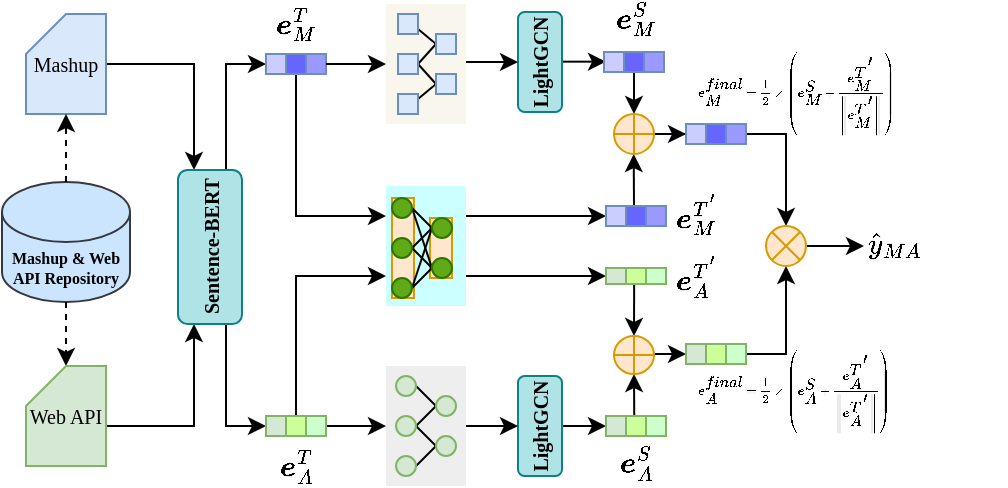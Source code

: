 <mxfile version="26.1.1">
  <diagram name="第 1 页" id="Qd8PddshXyBdC90i2YuM">
    <mxGraphModel dx="741" dy="389" grid="1" gridSize="10" guides="1" tooltips="1" connect="1" arrows="1" fold="1" page="1" pageScale="1" pageWidth="827" pageHeight="1169" math="1" shadow="0">
      <root>
        <mxCell id="0" />
        <mxCell id="1" parent="0" />
        <mxCell id="DgGJiryR2IXKSyaQ5-t1-19" style="edgeStyle=orthogonalEdgeStyle;rounded=0;orthogonalLoop=1;jettySize=auto;html=1;entryX=0;entryY=0.25;entryDx=0;entryDy=0;exitX=0.5;exitY=1;exitDx=0;exitDy=0;fontFamily=Times New Roman;" edge="1" parent="1" source="DbNdwRggO_h4KRRio58i-25" target="DgGJiryR2IXKSyaQ5-t1-16">
          <mxGeometry relative="1" as="geometry">
            <mxPoint x="300" y="310" as="sourcePoint" />
            <mxPoint x="350" y="250" as="targetPoint" />
          </mxGeometry>
        </mxCell>
        <mxCell id="DgGJiryR2IXKSyaQ5-t1-20" style="edgeStyle=orthogonalEdgeStyle;rounded=0;orthogonalLoop=1;jettySize=auto;html=1;entryX=0;entryY=0.75;entryDx=0;entryDy=0;exitX=0.5;exitY=0;exitDx=0;exitDy=0;fontFamily=Times New Roman;" edge="1" parent="1" source="DbNdwRggO_h4KRRio58i-58" target="DgGJiryR2IXKSyaQ5-t1-16">
          <mxGeometry relative="1" as="geometry">
            <mxPoint x="365" y="255" as="sourcePoint" />
            <mxPoint x="410" y="309" as="targetPoint" />
          </mxGeometry>
        </mxCell>
        <mxCell id="DgGJiryR2IXKSyaQ5-t1-53" style="edgeStyle=orthogonalEdgeStyle;rounded=0;orthogonalLoop=1;jettySize=auto;html=1;exitX=1;exitY=0.25;exitDx=0;exitDy=0;entryX=0;entryY=0.5;entryDx=0;entryDy=0;fontFamily=Times New Roman;" edge="1" parent="1" source="DgGJiryR2IXKSyaQ5-t1-16" target="DgGJiryR2IXKSyaQ5-t1-50">
          <mxGeometry relative="1" as="geometry">
            <mxPoint x="476" y="245" as="targetPoint" />
            <mxPoint x="450" y="245" as="sourcePoint" />
            <Array as="points" />
          </mxGeometry>
        </mxCell>
        <mxCell id="DgGJiryR2IXKSyaQ5-t1-54" style="edgeStyle=orthogonalEdgeStyle;rounded=0;orthogonalLoop=1;jettySize=auto;html=1;exitX=1;exitY=0.75;exitDx=0;exitDy=0;entryX=0;entryY=0.5;entryDx=0;entryDy=0;fontFamily=Times New Roman;" edge="1" parent="1" source="DgGJiryR2IXKSyaQ5-t1-16" target="DgGJiryR2IXKSyaQ5-t1-42">
          <mxGeometry relative="1" as="geometry">
            <mxPoint x="486" y="255" as="targetPoint" />
            <mxPoint x="460" y="255" as="sourcePoint" />
            <Array as="points" />
          </mxGeometry>
        </mxCell>
        <mxCell id="DgGJiryR2IXKSyaQ5-t1-101" style="edgeStyle=orthogonalEdgeStyle;rounded=0;orthogonalLoop=1;jettySize=auto;html=1;entryX=0.5;entryY=0;entryDx=0;entryDy=0;entryPerimeter=0;fontFamily=Times New Roman;" edge="1" parent="1" source="DgGJiryR2IXKSyaQ5-t1-76" target="DgGJiryR2IXKSyaQ5-t1-100">
          <mxGeometry relative="1" as="geometry" />
        </mxCell>
        <mxCell id="DgGJiryR2IXKSyaQ5-t1-102" style="edgeStyle=orthogonalEdgeStyle;rounded=0;orthogonalLoop=1;jettySize=auto;html=1;entryX=0.5;entryY=1;entryDx=0;entryDy=0;entryPerimeter=0;fontFamily=Times New Roman;" edge="1" parent="1" source="DgGJiryR2IXKSyaQ5-t1-85" target="DgGJiryR2IXKSyaQ5-t1-100">
          <mxGeometry relative="1" as="geometry" />
        </mxCell>
        <mxCell id="DgGJiryR2IXKSyaQ5-t1-95" style="edgeStyle=orthogonalEdgeStyle;rounded=0;orthogonalLoop=1;jettySize=auto;html=1;entryX=0;entryY=0.5;entryDx=0;entryDy=0;fontFamily=Times New Roman;" edge="1" parent="1">
          <mxGeometry relative="1" as="geometry">
            <mxPoint x="534" y="364" as="sourcePoint" />
            <mxPoint x="550" y="364" as="targetPoint" />
          </mxGeometry>
        </mxCell>
        <mxCell id="DgGJiryR2IXKSyaQ5-t1-66" style="edgeStyle=orthogonalEdgeStyle;rounded=0;orthogonalLoop=1;jettySize=auto;html=1;entryX=0.5;entryY=1;entryDx=0;entryDy=0;entryPerimeter=0;fontFamily=Times New Roman;" edge="1" parent="1">
          <mxGeometry relative="1" as="geometry">
            <mxPoint x="523.86" y="264" as="targetPoint" />
            <mxPoint x="524" y="290" as="sourcePoint" />
            <Array as="points">
              <mxPoint x="524" y="290" />
            </Array>
          </mxGeometry>
        </mxCell>
        <mxCell id="DgGJiryR2IXKSyaQ5-t1-65" style="edgeStyle=orthogonalEdgeStyle;rounded=0;orthogonalLoop=1;jettySize=auto;html=1;entryX=0.5;entryY=1;entryDx=0;entryDy=0;entryPerimeter=0;exitX=0.412;exitY=-0.013;exitDx=0;exitDy=0;exitPerimeter=0;fontFamily=Times New Roman;" edge="1" parent="1" source="DgGJiryR2IXKSyaQ5-t1-36" target="DgGJiryR2IXKSyaQ5-t1-61">
          <mxGeometry relative="1" as="geometry">
            <mxPoint x="534" y="365" as="targetPoint" />
            <mxPoint x="534" y="339" as="sourcePoint" />
            <Array as="points" />
          </mxGeometry>
        </mxCell>
        <mxCell id="DgGJiryR2IXKSyaQ5-t1-64" style="edgeStyle=orthogonalEdgeStyle;rounded=0;orthogonalLoop=1;jettySize=auto;html=1;entryX=0.5;entryY=0;entryDx=0;entryDy=0;entryPerimeter=0;exitX=0.408;exitY=0.942;exitDx=0;exitDy=0;exitPerimeter=0;fontFamily=Times New Roman;" edge="1" parent="1" source="DgGJiryR2IXKSyaQ5-t1-43" target="DgGJiryR2IXKSyaQ5-t1-61">
          <mxGeometry relative="1" as="geometry">
            <mxPoint x="534" y="254" as="targetPoint" />
            <mxPoint x="524" y="330" as="sourcePoint" />
            <Array as="points" />
          </mxGeometry>
        </mxCell>
        <mxCell id="DgGJiryR2IXKSyaQ5-t1-62" style="edgeStyle=orthogonalEdgeStyle;rounded=0;orthogonalLoop=1;jettySize=auto;html=1;entryX=0.5;entryY=0;entryDx=0;entryDy=0;entryPerimeter=0;exitX=0.5;exitY=1;exitDx=0;exitDy=0;fontFamily=Times New Roman;" edge="1" parent="1" source="DgGJiryR2IXKSyaQ5-t1-47" target="DgGJiryR2IXKSyaQ5-t1-60">
          <mxGeometry relative="1" as="geometry">
            <mxPoint x="520" y="227.83" as="targetPoint" />
            <mxPoint x="530" y="230" as="sourcePoint" />
            <Array as="points" />
          </mxGeometry>
        </mxCell>
        <mxCell id="DgGJiryR2IXKSyaQ5-t1-58" style="edgeStyle=orthogonalEdgeStyle;rounded=0;orthogonalLoop=1;jettySize=auto;html=1;entryX=0;entryY=0.5;entryDx=0;entryDy=0;exitX=0.5;exitY=1;exitDx=0;exitDy=0;fontFamily=Times New Roman;" edge="1" parent="1">
          <mxGeometry relative="1" as="geometry">
            <mxPoint x="510" y="217.83" as="targetPoint" />
            <mxPoint x="488" y="217.83" as="sourcePoint" />
            <Array as="points" />
          </mxGeometry>
        </mxCell>
        <mxCell id="DgGJiryR2IXKSyaQ5-t1-55" style="edgeStyle=orthogonalEdgeStyle;rounded=0;orthogonalLoop=1;jettySize=auto;html=1;entryX=0;entryY=0.5;entryDx=0;entryDy=0;exitX=0.5;exitY=1;exitDx=0;exitDy=0;fontFamily=Times New Roman;" edge="1" parent="1" source="DgGJiryR2IXKSyaQ5-t1-33" target="DgGJiryR2IXKSyaQ5-t1-35">
          <mxGeometry relative="1" as="geometry">
            <mxPoint x="476" y="410" as="targetPoint" />
            <mxPoint x="490" y="400" as="sourcePoint" />
            <Array as="points" />
          </mxGeometry>
        </mxCell>
        <mxCell id="DgGJiryR2IXKSyaQ5-t1-31" value="" style="rounded=0;whiteSpace=wrap;html=1;fillColor=#eeeeee;strokeColor=none;fontFamily=Times New Roman;" vertex="1" parent="1">
          <mxGeometry x="400" y="370" width="40" height="60" as="geometry" />
        </mxCell>
        <mxCell id="DgGJiryR2IXKSyaQ5-t1-23" value="" style="rounded=0;whiteSpace=wrap;html=1;fillColor=#f9f7ed;strokeColor=none;fontFamily=Times New Roman;" vertex="1" parent="1">
          <mxGeometry x="400" y="189" width="40" height="60" as="geometry" />
        </mxCell>
        <mxCell id="DgGJiryR2IXKSyaQ5-t1-18" value="" style="group;fontFamily=Times New Roman;" vertex="1" connectable="0" parent="1">
          <mxGeometry x="406" y="194" width="29" height="50" as="geometry" />
        </mxCell>
        <mxCell id="DbNdwRggO_h4KRRio58i-18" value="" style="endArrow=none;html=1;rounded=0;exitX=1;exitY=0.25;exitDx=0;exitDy=0;entryX=0;entryY=0.5;entryDx=0;entryDy=0;fontFamily=Times New Roman;" parent="DgGJiryR2IXKSyaQ5-t1-18" source="DbNdwRggO_h4KRRio58i-15" target="DbNdwRggO_h4KRRio58i-17" edge="1">
          <mxGeometry width="50" height="50" relative="1" as="geometry">
            <mxPoint x="20" y="120" as="sourcePoint" />
            <mxPoint x="70" y="70" as="targetPoint" />
          </mxGeometry>
        </mxCell>
        <mxCell id="DbNdwRggO_h4KRRio58i-19" value="" style="endArrow=none;html=1;rounded=0;entryX=0;entryY=0.5;entryDx=0;entryDy=0;exitX=1;exitY=0.75;exitDx=0;exitDy=0;fontFamily=Times New Roman;" parent="DgGJiryR2IXKSyaQ5-t1-18" source="DbNdwRggO_h4KRRio58i-12" target="DbNdwRggO_h4KRRio58i-16" edge="1">
          <mxGeometry width="50" height="50" relative="1" as="geometry">
            <mxPoint x="-20" y="130" as="sourcePoint" />
            <mxPoint x="30" y="80" as="targetPoint" />
          </mxGeometry>
        </mxCell>
        <mxCell id="DbNdwRggO_h4KRRio58i-21" value="" style="endArrow=none;html=1;rounded=0;exitX=1;exitY=0.5;exitDx=0;exitDy=0;entryX=0;entryY=0.5;entryDx=0;entryDy=0;fontFamily=Times New Roman;" parent="DgGJiryR2IXKSyaQ5-t1-18" source="DbNdwRggO_h4KRRio58i-14" target="DbNdwRggO_h4KRRio58i-17" edge="1">
          <mxGeometry width="50" height="50" relative="1" as="geometry">
            <mxPoint x="20" y="53" as="sourcePoint" />
            <mxPoint x="40" y="45" as="targetPoint" />
          </mxGeometry>
        </mxCell>
        <mxCell id="DbNdwRggO_h4KRRio58i-22" value="" style="endArrow=none;html=1;rounded=0;exitX=1;exitY=0.5;exitDx=0;exitDy=0;entryX=0;entryY=0.5;entryDx=0;entryDy=0;fontFamily=Times New Roman;" parent="DgGJiryR2IXKSyaQ5-t1-18" source="DbNdwRggO_h4KRRio58i-14" target="DbNdwRggO_h4KRRio58i-16" edge="1">
          <mxGeometry width="50" height="50" relative="1" as="geometry">
            <mxPoint x="20" y="35" as="sourcePoint" />
            <mxPoint x="40" y="45" as="targetPoint" />
          </mxGeometry>
        </mxCell>
        <mxCell id="DbNdwRggO_h4KRRio58i-12" value="" style="whiteSpace=wrap;html=1;aspect=fixed;fillColor=#dae8fc;strokeColor=#6c8ebf;fontFamily=Times New Roman;" parent="DgGJiryR2IXKSyaQ5-t1-18" vertex="1">
          <mxGeometry width="10" height="10" as="geometry" />
        </mxCell>
        <mxCell id="DbNdwRggO_h4KRRio58i-14" value="" style="whiteSpace=wrap;html=1;aspect=fixed;fillColor=#dae8fc;strokeColor=#6c8ebf;fontFamily=Times New Roman;" parent="DgGJiryR2IXKSyaQ5-t1-18" vertex="1">
          <mxGeometry y="20" width="10" height="10" as="geometry" />
        </mxCell>
        <mxCell id="DbNdwRggO_h4KRRio58i-15" value="" style="whiteSpace=wrap;html=1;aspect=fixed;fillColor=#dae8fc;strokeColor=#6c8ebf;fontFamily=Times New Roman;" parent="DgGJiryR2IXKSyaQ5-t1-18" vertex="1">
          <mxGeometry y="40" width="10" height="10" as="geometry" />
        </mxCell>
        <mxCell id="DbNdwRggO_h4KRRio58i-16" value="" style="whiteSpace=wrap;html=1;aspect=fixed;fillColor=#dae8fc;strokeColor=#6c8ebf;fontFamily=Times New Roman;" parent="DgGJiryR2IXKSyaQ5-t1-18" vertex="1">
          <mxGeometry x="19" y="10" width="10" height="10" as="geometry" />
        </mxCell>
        <mxCell id="DbNdwRggO_h4KRRio58i-17" value="" style="whiteSpace=wrap;html=1;aspect=fixed;fillColor=#dae8fc;strokeColor=#6c8ebf;fontFamily=Times New Roman;" parent="DgGJiryR2IXKSyaQ5-t1-18" vertex="1">
          <mxGeometry x="19" y="30" width="10" height="10" as="geometry" />
        </mxCell>
        <mxCell id="DgGJiryR2IXKSyaQ5-t1-16" value="" style="rounded=0;whiteSpace=wrap;html=1;fillColor=#CCFFFF;strokeColor=none;fontFamily=Times New Roman;" vertex="1" parent="1">
          <mxGeometry x="400" y="280" width="40" height="60" as="geometry" />
        </mxCell>
        <mxCell id="DbNdwRggO_h4KRRio58i-5" style="edgeStyle=orthogonalEdgeStyle;rounded=0;orthogonalLoop=1;jettySize=auto;html=1;entryX=1;entryY=0.25;entryDx=0;entryDy=0;fontFamily=Times New Roman;" parent="1" source="DbNdwRggO_h4KRRio58i-3" target="DbNdwRggO_h4KRRio58i-4" edge="1">
          <mxGeometry relative="1" as="geometry" />
        </mxCell>
        <mxCell id="DbNdwRggO_h4KRRio58i-3" value="&lt;font style=&quot;font-size: 10px;&quot;&gt;Mashup&lt;/font&gt;" style="shape=card;whiteSpace=wrap;html=1;size=20;fillColor=#dae8fc;strokeColor=#6c8ebf;fontFamily=Times New Roman;" parent="1" vertex="1">
          <mxGeometry x="220" y="194" width="40" height="50" as="geometry" />
        </mxCell>
        <mxCell id="DbNdwRggO_h4KRRio58i-53" style="edgeStyle=orthogonalEdgeStyle;rounded=0;orthogonalLoop=1;jettySize=auto;html=1;entryX=0;entryY=0.5;entryDx=0;entryDy=0;exitX=1;exitY=0.75;exitDx=0;exitDy=0;fontFamily=Times New Roman;" parent="1" source="DbNdwRggO_h4KRRio58i-4" target="DbNdwRggO_h4KRRio58i-24" edge="1">
          <mxGeometry relative="1" as="geometry" />
        </mxCell>
        <mxCell id="DbNdwRggO_h4KRRio58i-6" style="edgeStyle=orthogonalEdgeStyle;rounded=0;orthogonalLoop=1;jettySize=auto;html=1;entryX=0;entryY=0.25;entryDx=0;entryDy=0;exitX=0.998;exitY=0.574;exitDx=0;exitDy=0;exitPerimeter=0;fontFamily=Times New Roman;" parent="1" source="DgGJiryR2IXKSyaQ5-t1-59" target="DbNdwRggO_h4KRRio58i-4" edge="1">
          <mxGeometry relative="1" as="geometry">
            <mxPoint x="256.0" y="405" as="sourcePoint" />
            <Array as="points">
              <mxPoint x="258" y="400" />
              <mxPoint x="304" y="400" />
            </Array>
          </mxGeometry>
        </mxCell>
        <mxCell id="DbNdwRggO_h4KRRio58i-30" value="" style="group;fontFamily=Times New Roman;" parent="1" vertex="1" connectable="0">
          <mxGeometry x="340" y="214" width="30" height="10" as="geometry" />
        </mxCell>
        <mxCell id="DbNdwRggO_h4KRRio58i-24" value="" style="whiteSpace=wrap;html=1;aspect=fixed;fillColor=#CCCCFF;strokeColor=#6c8ebf;fontFamily=Times New Roman;" parent="DbNdwRggO_h4KRRio58i-30" vertex="1">
          <mxGeometry width="10" height="10" as="geometry" />
        </mxCell>
        <mxCell id="DbNdwRggO_h4KRRio58i-25" value="" style="whiteSpace=wrap;html=1;aspect=fixed;fillColor=#6666FF;strokeColor=#6c8ebf;fontFamily=Times New Roman;" parent="DbNdwRggO_h4KRRio58i-30" vertex="1">
          <mxGeometry x="10" width="10" height="10" as="geometry" />
        </mxCell>
        <mxCell id="DbNdwRggO_h4KRRio58i-29" value="" style="whiteSpace=wrap;html=1;aspect=fixed;fillColor=#9999FF;strokeColor=#6c8ebf;fontFamily=Times New Roman;" parent="DbNdwRggO_h4KRRio58i-30" vertex="1">
          <mxGeometry x="20" width="10" height="10" as="geometry" />
        </mxCell>
        <mxCell id="DbNdwRggO_h4KRRio58i-50" value="" style="group;fontFamily=Times New Roman;" parent="1" vertex="1" connectable="0">
          <mxGeometry x="405" y="375" width="30" height="50" as="geometry" />
        </mxCell>
        <mxCell id="DbNdwRggO_h4KRRio58i-46" value="" style="endArrow=none;html=1;rounded=0;entryX=0;entryY=0.5;entryDx=0;entryDy=0;exitX=1;exitY=0.5;exitDx=0;exitDy=0;fontFamily=Times New Roman;" parent="DbNdwRggO_h4KRRio58i-50" source="DbNdwRggO_h4KRRio58i-31" target="DbNdwRggO_h4KRRio58i-45" edge="1">
          <mxGeometry width="50" height="50" relative="1" as="geometry">
            <mxPoint x="24" y="-72" as="sourcePoint" />
            <mxPoint x="44" y="-65" as="targetPoint" />
          </mxGeometry>
        </mxCell>
        <mxCell id="DbNdwRggO_h4KRRio58i-47" value="" style="endArrow=none;html=1;rounded=0;entryX=0;entryY=0.5;entryDx=0;entryDy=0;exitX=1;exitY=0.5;exitDx=0;exitDy=0;fontFamily=Times New Roman;" parent="DbNdwRggO_h4KRRio58i-50" source="DbNdwRggO_h4KRRio58i-37" target="DbNdwRggO_h4KRRio58i-45" edge="1">
          <mxGeometry width="50" height="50" relative="1" as="geometry">
            <mxPoint x="34" y="-62" as="sourcePoint" />
            <mxPoint x="54" y="-55" as="targetPoint" />
          </mxGeometry>
        </mxCell>
        <mxCell id="DbNdwRggO_h4KRRio58i-48" value="" style="endArrow=none;html=1;rounded=0;entryX=0;entryY=0.5;entryDx=0;entryDy=0;exitX=1;exitY=0.5;exitDx=0;exitDy=0;fontFamily=Times New Roman;" parent="DbNdwRggO_h4KRRio58i-50" source="DbNdwRggO_h4KRRio58i-41" target="DbNdwRggO_h4KRRio58i-44" edge="1">
          <mxGeometry width="50" height="50" relative="1" as="geometry">
            <mxPoint x="20" y="15" as="sourcePoint" />
            <mxPoint x="30" y="25" as="targetPoint" />
          </mxGeometry>
        </mxCell>
        <mxCell id="DbNdwRggO_h4KRRio58i-49" value="" style="endArrow=none;html=1;rounded=0;exitX=1;exitY=0.5;exitDx=0;exitDy=0;fontFamily=Times New Roman;" parent="DbNdwRggO_h4KRRio58i-50" source="DbNdwRggO_h4KRRio58i-37" edge="1">
          <mxGeometry width="50" height="50" relative="1" as="geometry">
            <mxPoint x="30" y="25" as="sourcePoint" />
            <mxPoint x="20" y="35" as="targetPoint" />
          </mxGeometry>
        </mxCell>
        <mxCell id="DbNdwRggO_h4KRRio58i-31" value="" style="ellipse;whiteSpace=wrap;html=1;aspect=fixed;fillColor=#d5e8d4;strokeColor=#82b366;fontFamily=Times New Roman;" parent="DbNdwRggO_h4KRRio58i-50" vertex="1">
          <mxGeometry width="10" height="10" as="geometry" />
        </mxCell>
        <mxCell id="DbNdwRggO_h4KRRio58i-37" value="" style="ellipse;whiteSpace=wrap;html=1;aspect=fixed;fillColor=#d5e8d4;strokeColor=#82b366;fontFamily=Times New Roman;" parent="DbNdwRggO_h4KRRio58i-50" vertex="1">
          <mxGeometry y="20" width="10" height="10" as="geometry" />
        </mxCell>
        <mxCell id="DbNdwRggO_h4KRRio58i-41" value="" style="ellipse;whiteSpace=wrap;html=1;aspect=fixed;fillColor=#d5e8d4;strokeColor=#82b366;fontFamily=Times New Roman;" parent="DbNdwRggO_h4KRRio58i-50" vertex="1">
          <mxGeometry y="40" width="10" height="10" as="geometry" />
        </mxCell>
        <mxCell id="DbNdwRggO_h4KRRio58i-44" value="" style="ellipse;whiteSpace=wrap;html=1;aspect=fixed;fillColor=#d5e8d4;strokeColor=#82b366;fontFamily=Times New Roman;" parent="DbNdwRggO_h4KRRio58i-50" vertex="1">
          <mxGeometry x="20" y="30" width="10" height="10" as="geometry" />
        </mxCell>
        <mxCell id="DbNdwRggO_h4KRRio58i-45" value="" style="ellipse;whiteSpace=wrap;html=1;aspect=fixed;fillColor=#d5e8d4;strokeColor=#82b366;fontFamily=Times New Roman;" parent="DbNdwRggO_h4KRRio58i-50" vertex="1">
          <mxGeometry x="20" y="10" width="10" height="10" as="geometry" />
        </mxCell>
        <mxCell id="DbNdwRggO_h4KRRio58i-54" style="edgeStyle=orthogonalEdgeStyle;rounded=0;orthogonalLoop=1;jettySize=auto;html=1;fontFamily=Times New Roman;" parent="1" source="DbNdwRggO_h4KRRio58i-29" edge="1">
          <mxGeometry relative="1" as="geometry">
            <mxPoint x="400" y="219" as="targetPoint" />
          </mxGeometry>
        </mxCell>
        <mxCell id="DbNdwRggO_h4KRRio58i-55" style="edgeStyle=orthogonalEdgeStyle;rounded=0;orthogonalLoop=1;jettySize=auto;html=1;entryX=0;entryY=0.5;entryDx=0;entryDy=0;exitX=0;exitY=0.75;exitDx=0;exitDy=0;fontFamily=Times New Roman;" parent="1" target="DbNdwRggO_h4KRRio58i-57" edge="1" source="DbNdwRggO_h4KRRio58i-4">
          <mxGeometry relative="1" as="geometry">
            <mxPoint x="310" y="400" as="sourcePoint" />
          </mxGeometry>
        </mxCell>
        <mxCell id="DbNdwRggO_h4KRRio58i-60" style="edgeStyle=orthogonalEdgeStyle;rounded=0;orthogonalLoop=1;jettySize=auto;html=1;entryX=0;entryY=0.5;entryDx=0;entryDy=0;exitX=1;exitY=0.5;exitDx=0;exitDy=0;fontFamily=Times New Roman;" parent="1" source="DbNdwRggO_h4KRRio58i-59" edge="1">
          <mxGeometry relative="1" as="geometry">
            <mxPoint x="370" y="399.71" as="sourcePoint" />
            <mxPoint x="400" y="399.71" as="targetPoint" />
          </mxGeometry>
        </mxCell>
        <mxCell id="DbNdwRggO_h4KRRio58i-57" value="" style="whiteSpace=wrap;html=1;aspect=fixed;fillColor=#d5e8d4;strokeColor=#82b366;container=0;fontFamily=Times New Roman;" parent="1" vertex="1">
          <mxGeometry x="340" y="395" width="10" height="10" as="geometry" />
        </mxCell>
        <mxCell id="DbNdwRggO_h4KRRio58i-58" value="" style="whiteSpace=wrap;html=1;aspect=fixed;fillColor=#CCFF99;strokeColor=#82b366;container=0;fontFamily=Times New Roman;" parent="1" vertex="1">
          <mxGeometry x="350" y="395" width="10" height="10" as="geometry" />
        </mxCell>
        <mxCell id="DbNdwRggO_h4KRRio58i-59" value="" style="whiteSpace=wrap;html=1;aspect=fixed;fillColor=#CCFFCC;strokeColor=#82b366;container=0;fontFamily=Times New Roman;" parent="1" vertex="1">
          <mxGeometry x="360" y="395" width="10" height="10" as="geometry" />
        </mxCell>
        <mxCell id="DbNdwRggO_h4KRRio58i-61" value="&lt;h6&gt;&lt;font style=&quot;font-size: 8px;&quot;&gt;&lt;b style=&quot;line-height: 10%;&quot;&gt;Mashup &amp;amp; Web API Repository&lt;/b&gt;&lt;/font&gt;&lt;/h6&gt;" style="shape=cylinder3;whiteSpace=wrap;html=1;boundedLbl=1;backgroundOutline=1;size=15;fillColor=#cce5ff;strokeColor=#36393d;fontFamily=Times New Roman;" parent="1" vertex="1">
          <mxGeometry x="208" y="278" width="64" height="60" as="geometry" />
        </mxCell>
        <mxCell id="DbNdwRggO_h4KRRio58i-62" style="edgeStyle=orthogonalEdgeStyle;rounded=0;orthogonalLoop=1;jettySize=auto;html=1;exitX=0.5;exitY=0;exitDx=0;exitDy=0;exitPerimeter=0;dashed=1;entryX=0.5;entryY=1;entryDx=0;entryDy=0;entryPerimeter=0;fontFamily=Times New Roman;" parent="1" source="DbNdwRggO_h4KRRio58i-61" edge="1" target="DbNdwRggO_h4KRRio58i-3">
          <mxGeometry relative="1" as="geometry">
            <mxPoint x="274" y="250" as="sourcePoint" />
            <mxPoint x="239" y="271" as="targetPoint" />
          </mxGeometry>
        </mxCell>
        <mxCell id="DbNdwRggO_h4KRRio58i-63" style="edgeStyle=orthogonalEdgeStyle;rounded=0;orthogonalLoop=1;jettySize=auto;html=1;exitX=0.5;exitY=1;exitDx=0;exitDy=0;exitPerimeter=0;dashed=1;entryX=0;entryY=0;entryDx=20;entryDy=0;entryPerimeter=0;fontFamily=Times New Roman;" parent="1" source="DbNdwRggO_h4KRRio58i-61" edge="1" target="DgGJiryR2IXKSyaQ5-t1-59">
          <mxGeometry relative="1" as="geometry">
            <mxPoint x="249" y="300" as="sourcePoint" />
            <mxPoint x="239" y="370" as="targetPoint" />
          </mxGeometry>
        </mxCell>
        <mxCell id="DbNdwRggO_h4KRRio58i-67" value="&lt;font style=&quot;font-size: 14px&quot;&gt;$$\boldsymbol{e}_{M}^{T}$$&lt;/font&gt;" style="rounded=0;whiteSpace=wrap;html=1;fillColor=none;strokeColor=none;fontFamily=Times New Roman;" parent="1" vertex="1">
          <mxGeometry x="340" y="189" width="30" height="20" as="geometry" />
        </mxCell>
        <mxCell id="DgGJiryR2IXKSyaQ5-t1-15" value="" style="group;fontFamily=Times New Roman;dashed=1;" vertex="1" connectable="0" parent="1">
          <mxGeometry x="403" y="286" width="30" height="50" as="geometry" />
        </mxCell>
        <mxCell id="DgGJiryR2IXKSyaQ5-t1-108" value="" style="verticalLabelPosition=bottom;verticalAlign=top;html=1;shape=mxgraph.basic.rect;fillColor2=none;strokeWidth=1;size=20;indent=5;fillColor=#ffe6cc;strokeColor=#d79b00;" vertex="1" parent="DgGJiryR2IXKSyaQ5-t1-15">
          <mxGeometry x="19" y="10" width="11" height="30" as="geometry" />
        </mxCell>
        <mxCell id="DgGJiryR2IXKSyaQ5-t1-107" value="" style="verticalLabelPosition=bottom;verticalAlign=top;html=1;shape=mxgraph.basic.rect;fillColor2=none;strokeWidth=1;size=20;indent=5;fillColor=#ffe6cc;strokeColor=#d79b00;" vertex="1" parent="DgGJiryR2IXKSyaQ5-t1-15">
          <mxGeometry width="11" height="50" as="geometry" />
        </mxCell>
        <mxCell id="DgGJiryR2IXKSyaQ5-t1-4" value="" style="endArrow=none;html=1;rounded=0;entryX=0;entryY=0.5;entryDx=0;entryDy=0;exitX=1;exitY=0.5;exitDx=0;exitDy=0;fontFamily=Times New Roman;" edge="1" parent="DgGJiryR2IXKSyaQ5-t1-15" source="DgGJiryR2IXKSyaQ5-t1-8" target="DgGJiryR2IXKSyaQ5-t1-12">
          <mxGeometry width="50" height="50" relative="1" as="geometry">
            <mxPoint x="24" y="-72" as="sourcePoint" />
            <mxPoint x="44" y="-65" as="targetPoint" />
          </mxGeometry>
        </mxCell>
        <mxCell id="DgGJiryR2IXKSyaQ5-t1-5" value="" style="endArrow=none;html=1;rounded=0;entryX=0;entryY=0.5;entryDx=0;entryDy=0;exitX=1;exitY=0.5;exitDx=0;exitDy=0;fontFamily=Times New Roman;" edge="1" parent="DgGJiryR2IXKSyaQ5-t1-15" source="DgGJiryR2IXKSyaQ5-t1-9" target="DgGJiryR2IXKSyaQ5-t1-12">
          <mxGeometry width="50" height="50" relative="1" as="geometry">
            <mxPoint x="34" y="-62" as="sourcePoint" />
            <mxPoint x="54" y="-55" as="targetPoint" />
          </mxGeometry>
        </mxCell>
        <mxCell id="DgGJiryR2IXKSyaQ5-t1-6" value="" style="endArrow=none;html=1;rounded=0;entryX=0;entryY=0.5;entryDx=0;entryDy=0;exitX=1;exitY=0.5;exitDx=0;exitDy=0;fontFamily=Times New Roman;" edge="1" parent="DgGJiryR2IXKSyaQ5-t1-15" source="DgGJiryR2IXKSyaQ5-t1-10" target="DgGJiryR2IXKSyaQ5-t1-11">
          <mxGeometry width="50" height="50" relative="1" as="geometry">
            <mxPoint x="20" y="15" as="sourcePoint" />
            <mxPoint x="30" y="25" as="targetPoint" />
          </mxGeometry>
        </mxCell>
        <mxCell id="DgGJiryR2IXKSyaQ5-t1-7" value="" style="endArrow=none;html=1;rounded=0;exitX=1;exitY=0.5;exitDx=0;exitDy=0;fontFamily=Times New Roman;" edge="1" parent="DgGJiryR2IXKSyaQ5-t1-15" source="DgGJiryR2IXKSyaQ5-t1-9">
          <mxGeometry width="50" height="50" relative="1" as="geometry">
            <mxPoint x="30" y="25" as="sourcePoint" />
            <mxPoint x="20" y="35" as="targetPoint" />
          </mxGeometry>
        </mxCell>
        <mxCell id="DgGJiryR2IXKSyaQ5-t1-13" value="" style="endArrow=none;html=1;rounded=0;entryX=0;entryY=0.5;entryDx=0;entryDy=0;exitX=1;exitY=0.5;exitDx=0;exitDy=0;fontFamily=Times New Roman;" edge="1" parent="DgGJiryR2IXKSyaQ5-t1-15" source="DgGJiryR2IXKSyaQ5-t1-8" target="DgGJiryR2IXKSyaQ5-t1-11">
          <mxGeometry width="50" height="50" relative="1" as="geometry">
            <mxPoint x="20" y="15" as="sourcePoint" />
            <mxPoint x="30" y="25" as="targetPoint" />
          </mxGeometry>
        </mxCell>
        <mxCell id="DgGJiryR2IXKSyaQ5-t1-14" value="" style="endArrow=none;html=1;rounded=0;exitX=1;exitY=0.5;exitDx=0;exitDy=0;entryX=0;entryY=0.5;entryDx=0;entryDy=0;fontFamily=Times New Roman;" edge="1" parent="DgGJiryR2IXKSyaQ5-t1-15" source="DgGJiryR2IXKSyaQ5-t1-10" target="DgGJiryR2IXKSyaQ5-t1-12">
          <mxGeometry width="50" height="50" relative="1" as="geometry">
            <mxPoint x="20" y="55" as="sourcePoint" />
            <mxPoint x="22" y="10" as="targetPoint" />
          </mxGeometry>
        </mxCell>
        <mxCell id="DgGJiryR2IXKSyaQ5-t1-8" value="" style="ellipse;whiteSpace=wrap;html=1;aspect=fixed;fillColor=#60a917;strokeColor=#2D7600;fontColor=#ffffff;fontFamily=Times New Roman;" vertex="1" parent="DgGJiryR2IXKSyaQ5-t1-15">
          <mxGeometry width="10" height="10" as="geometry" />
        </mxCell>
        <mxCell id="DgGJiryR2IXKSyaQ5-t1-9" value="" style="ellipse;whiteSpace=wrap;html=1;aspect=fixed;fillColor=#60a917;strokeColor=#2D7600;fontColor=#ffffff;fontFamily=Times New Roman;" vertex="1" parent="DgGJiryR2IXKSyaQ5-t1-15">
          <mxGeometry y="20" width="10" height="10" as="geometry" />
        </mxCell>
        <mxCell id="DgGJiryR2IXKSyaQ5-t1-10" value="" style="ellipse;whiteSpace=wrap;html=1;aspect=fixed;fillColor=#60a917;strokeColor=#2D7600;fontColor=#ffffff;fontFamily=Times New Roman;" vertex="1" parent="DgGJiryR2IXKSyaQ5-t1-15">
          <mxGeometry y="40" width="10" height="10" as="geometry" />
        </mxCell>
        <mxCell id="DgGJiryR2IXKSyaQ5-t1-11" value="" style="ellipse;whiteSpace=wrap;html=1;aspect=fixed;fillColor=#60a917;strokeColor=#2D7600;fontColor=#ffffff;fontFamily=Times New Roman;" vertex="1" parent="DgGJiryR2IXKSyaQ5-t1-15">
          <mxGeometry x="20" y="30" width="10" height="10" as="geometry" />
        </mxCell>
        <mxCell id="DgGJiryR2IXKSyaQ5-t1-12" value="" style="ellipse;whiteSpace=wrap;html=1;aspect=fixed;fillColor=#60a917;strokeColor=#2D7600;fontColor=#ffffff;fontFamily=Times New Roman;" vertex="1" parent="DgGJiryR2IXKSyaQ5-t1-15">
          <mxGeometry x="20" y="10" width="10" height="10" as="geometry" />
        </mxCell>
        <mxCell id="DgGJiryR2IXKSyaQ5-t1-2" value="&lt;font style=&quot;font-size: 14px&quot;&gt;$$\boldsymbol{e}_{A}^{T}$$&lt;/font&gt;" style="rounded=0;whiteSpace=wrap;html=1;fillColor=none;strokeColor=none;fontFamily=Times New Roman;" vertex="1" parent="1">
          <mxGeometry x="340" y="410" width="30" height="20" as="geometry" />
        </mxCell>
        <mxCell id="DgGJiryR2IXKSyaQ5-t1-21" value="&lt;b&gt;&lt;font style=&quot;font-size: 10px;&quot;&gt;LightGCN&lt;/font&gt;&lt;/b&gt;" style="rounded=1;whiteSpace=wrap;html=1;rotation=-90;fillColor=#b0e3e6;strokeColor=#0e8088;fontFamily=Times New Roman;" vertex="1" parent="1">
          <mxGeometry x="452" y="207" width="50" height="22" as="geometry" />
        </mxCell>
        <mxCell id="DgGJiryR2IXKSyaQ5-t1-32" style="edgeStyle=orthogonalEdgeStyle;rounded=0;orthogonalLoop=1;jettySize=auto;html=1;exitX=1;exitY=0.5;exitDx=0;exitDy=0;entryX=0.5;entryY=0;entryDx=0;entryDy=0;fontFamily=Times New Roman;" edge="1" parent="1" target="DgGJiryR2IXKSyaQ5-t1-21">
          <mxGeometry relative="1" as="geometry">
            <mxPoint x="524" y="224.0" as="targetPoint" />
            <mxPoint x="440" y="218" as="sourcePoint" />
            <Array as="points" />
          </mxGeometry>
        </mxCell>
        <mxCell id="DgGJiryR2IXKSyaQ5-t1-33" value="&lt;b&gt;&lt;font style=&quot;font-size: 10px;&quot;&gt;LightGCN&lt;/font&gt;&lt;/b&gt;" style="rounded=1;whiteSpace=wrap;html=1;rotation=-90;fillColor=#b0e3e6;strokeColor=#0e8088;fontFamily=Times New Roman;" vertex="1" parent="1">
          <mxGeometry x="452" y="389" width="50" height="22" as="geometry" />
        </mxCell>
        <mxCell id="DgGJiryR2IXKSyaQ5-t1-34" style="edgeStyle=orthogonalEdgeStyle;rounded=0;orthogonalLoop=1;jettySize=auto;html=1;exitX=1;exitY=0.5;exitDx=0;exitDy=0;entryX=0.5;entryY=0;entryDx=0;entryDy=0;fontFamily=Times New Roman;" edge="1" parent="1" source="DgGJiryR2IXKSyaQ5-t1-31" target="DgGJiryR2IXKSyaQ5-t1-33">
          <mxGeometry relative="1" as="geometry">
            <mxPoint x="470" y="400" as="targetPoint" />
            <mxPoint x="450" y="249" as="sourcePoint" />
            <Array as="points" />
          </mxGeometry>
        </mxCell>
        <mxCell id="DgGJiryR2IXKSyaQ5-t1-39" value="" style="group;fontFamily=Times New Roman;" vertex="1" connectable="0" parent="1">
          <mxGeometry x="510" y="395" width="28" height="10" as="geometry" />
        </mxCell>
        <mxCell id="DgGJiryR2IXKSyaQ5-t1-35" value="" style="whiteSpace=wrap;html=1;aspect=fixed;fillColor=#d5e8d4;strokeColor=#82b366;container=0;fontFamily=Times New Roman;" vertex="1" parent="DgGJiryR2IXKSyaQ5-t1-39">
          <mxGeometry width="10" height="10" as="geometry" />
        </mxCell>
        <mxCell id="DgGJiryR2IXKSyaQ5-t1-36" value="" style="whiteSpace=wrap;html=1;aspect=fixed;fillColor=#CCFF99;strokeColor=#82b366;container=0;fontFamily=Times New Roman;" vertex="1" parent="DgGJiryR2IXKSyaQ5-t1-39">
          <mxGeometry x="10" width="10" height="10" as="geometry" />
        </mxCell>
        <mxCell id="DgGJiryR2IXKSyaQ5-t1-37" value="" style="whiteSpace=wrap;html=1;aspect=fixed;fillColor=#CCFFCC;strokeColor=#82b366;container=0;fontFamily=Times New Roman;" vertex="1" parent="DgGJiryR2IXKSyaQ5-t1-39">
          <mxGeometry x="20" width="10" height="10" as="geometry" />
        </mxCell>
        <mxCell id="DgGJiryR2IXKSyaQ5-t1-41" value="" style="group;fontFamily=Times New Roman;" vertex="1" connectable="0" parent="1">
          <mxGeometry x="510" y="321" width="30" height="4" as="geometry" />
        </mxCell>
        <mxCell id="DgGJiryR2IXKSyaQ5-t1-42" value="" style="whiteSpace=wrap;html=1;aspect=fixed;fillColor=#d5e8d4;strokeColor=#82b366;container=0;fontFamily=Times New Roman;" vertex="1" parent="DgGJiryR2IXKSyaQ5-t1-41">
          <mxGeometry width="10" height="8" as="geometry" />
        </mxCell>
        <mxCell id="DgGJiryR2IXKSyaQ5-t1-43" value="" style="whiteSpace=wrap;html=1;aspect=fixed;fillColor=#CCFF99;strokeColor=#82b366;container=0;fontFamily=Times New Roman;" vertex="1" parent="DgGJiryR2IXKSyaQ5-t1-41">
          <mxGeometry x="10" width="10" height="8" as="geometry" />
        </mxCell>
        <mxCell id="DgGJiryR2IXKSyaQ5-t1-44" value="" style="whiteSpace=wrap;html=1;aspect=fixed;fillColor=#CCFFCC;strokeColor=#82b366;container=0;fontFamily=Times New Roman;" vertex="1" parent="DgGJiryR2IXKSyaQ5-t1-41">
          <mxGeometry x="20" width="10" height="8" as="geometry" />
        </mxCell>
        <mxCell id="DgGJiryR2IXKSyaQ5-t1-45" value="" style="group;fontFamily=Times New Roman;" vertex="1" connectable="0" parent="1">
          <mxGeometry x="509" y="213" width="30" height="10" as="geometry" />
        </mxCell>
        <mxCell id="DgGJiryR2IXKSyaQ5-t1-46" value="" style="whiteSpace=wrap;html=1;aspect=fixed;fillColor=#CCCCFF;strokeColor=#6c8ebf;fontFamily=Times New Roman;" vertex="1" parent="DgGJiryR2IXKSyaQ5-t1-45">
          <mxGeometry width="10" height="10" as="geometry" />
        </mxCell>
        <mxCell id="DgGJiryR2IXKSyaQ5-t1-47" value="" style="whiteSpace=wrap;html=1;aspect=fixed;fillColor=#6666FF;strokeColor=#6c8ebf;fontFamily=Times New Roman;" vertex="1" parent="DgGJiryR2IXKSyaQ5-t1-45">
          <mxGeometry x="10" width="10" height="10" as="geometry" />
        </mxCell>
        <mxCell id="DgGJiryR2IXKSyaQ5-t1-48" value="" style="whiteSpace=wrap;html=1;aspect=fixed;fillColor=#9999FF;strokeColor=#6c8ebf;fontFamily=Times New Roman;" vertex="1" parent="DgGJiryR2IXKSyaQ5-t1-45">
          <mxGeometry x="20" width="10" height="10" as="geometry" />
        </mxCell>
        <mxCell id="DgGJiryR2IXKSyaQ5-t1-49" value="" style="group;fontFamily=Times New Roman;" vertex="1" connectable="0" parent="1">
          <mxGeometry x="510" y="290" width="30" height="10" as="geometry" />
        </mxCell>
        <mxCell id="DgGJiryR2IXKSyaQ5-t1-50" value="" style="whiteSpace=wrap;html=1;aspect=fixed;fillColor=#CCCCFF;strokeColor=#6c8ebf;fontFamily=Times New Roman;" vertex="1" parent="DgGJiryR2IXKSyaQ5-t1-49">
          <mxGeometry width="10" height="10" as="geometry" />
        </mxCell>
        <mxCell id="DgGJiryR2IXKSyaQ5-t1-51" value="" style="whiteSpace=wrap;html=1;aspect=fixed;fillColor=#6666FF;strokeColor=#6c8ebf;fontFamily=Times New Roman;" vertex="1" parent="DgGJiryR2IXKSyaQ5-t1-49">
          <mxGeometry x="10" width="10" height="10" as="geometry" />
        </mxCell>
        <mxCell id="DgGJiryR2IXKSyaQ5-t1-52" value="" style="whiteSpace=wrap;html=1;aspect=fixed;fillColor=#9999FF;strokeColor=#6c8ebf;fontFamily=Times New Roman;" vertex="1" parent="DgGJiryR2IXKSyaQ5-t1-49">
          <mxGeometry x="20" width="10" height="10" as="geometry" />
        </mxCell>
        <mxCell id="DgGJiryR2IXKSyaQ5-t1-59" value="&lt;font style=&quot;font-size: 10px;&quot;&gt;Web API&lt;/font&gt;" style="shape=card;whiteSpace=wrap;html=1;size=20;fillColor=#d5e8d4;strokeColor=#82b366;fontFamily=Times New Roman;" vertex="1" parent="1">
          <mxGeometry x="220" y="370" width="40" height="50" as="geometry" />
        </mxCell>
        <mxCell id="DgGJiryR2IXKSyaQ5-t1-89" style="edgeStyle=orthogonalEdgeStyle;rounded=0;orthogonalLoop=1;jettySize=auto;html=1;entryX=0;entryY=0.5;entryDx=0;entryDy=0;fontFamily=Times New Roman;" edge="1" parent="1" source="DgGJiryR2IXKSyaQ5-t1-60" target="DgGJiryR2IXKSyaQ5-t1-74">
          <mxGeometry relative="1" as="geometry" />
        </mxCell>
        <mxCell id="DgGJiryR2IXKSyaQ5-t1-73" value="" style="group;fontFamily=Times New Roman;" vertex="1" connectable="0" parent="1">
          <mxGeometry x="550" y="249" width="30" height="10" as="geometry" />
        </mxCell>
        <mxCell id="DgGJiryR2IXKSyaQ5-t1-74" value="" style="whiteSpace=wrap;html=1;aspect=fixed;fillColor=#CCCCFF;strokeColor=#6c8ebf;fontFamily=Times New Roman;" vertex="1" parent="DgGJiryR2IXKSyaQ5-t1-73">
          <mxGeometry width="10" height="10" as="geometry" />
        </mxCell>
        <mxCell id="DgGJiryR2IXKSyaQ5-t1-75" value="" style="whiteSpace=wrap;html=1;aspect=fixed;fillColor=#6666FF;strokeColor=#6c8ebf;fontFamily=Times New Roman;" vertex="1" parent="DgGJiryR2IXKSyaQ5-t1-73">
          <mxGeometry x="10" width="10" height="10" as="geometry" />
        </mxCell>
        <mxCell id="DgGJiryR2IXKSyaQ5-t1-76" value="" style="whiteSpace=wrap;html=1;aspect=fixed;fillColor=#9999FF;strokeColor=#6c8ebf;fontFamily=Times New Roman;" vertex="1" parent="DgGJiryR2IXKSyaQ5-t1-73">
          <mxGeometry x="20" width="10" height="10" as="geometry" />
        </mxCell>
        <mxCell id="DgGJiryR2IXKSyaQ5-t1-82" value="" style="group;fontFamily=Times New Roman;" vertex="1" connectable="0" parent="1">
          <mxGeometry x="550" y="359" width="28" height="11" as="geometry" />
        </mxCell>
        <mxCell id="DgGJiryR2IXKSyaQ5-t1-83" value="" style="whiteSpace=wrap;html=1;aspect=fixed;fillColor=#d5e8d4;strokeColor=#82b366;container=0;fontFamily=Times New Roman;" vertex="1" parent="DgGJiryR2IXKSyaQ5-t1-82">
          <mxGeometry width="10" height="10" as="geometry" />
        </mxCell>
        <mxCell id="DgGJiryR2IXKSyaQ5-t1-84" value="" style="whiteSpace=wrap;html=1;aspect=fixed;fillColor=#CCFF99;strokeColor=#82b366;container=0;fontFamily=Times New Roman;" vertex="1" parent="DgGJiryR2IXKSyaQ5-t1-82">
          <mxGeometry x="10" width="10" height="10" as="geometry" />
        </mxCell>
        <mxCell id="DgGJiryR2IXKSyaQ5-t1-85" value="" style="whiteSpace=wrap;html=1;aspect=fixed;fillColor=#CCFFCC;strokeColor=#82b366;container=0;fontFamily=Times New Roman;" vertex="1" parent="DgGJiryR2IXKSyaQ5-t1-82">
          <mxGeometry x="20" width="10" height="10" as="geometry" />
        </mxCell>
        <mxCell id="DgGJiryR2IXKSyaQ5-t1-96" value="&lt;font style=&quot;font-size: 14px&quot;&gt;$$\boldsymbol{e}_{M}^{S}$$&lt;/font&gt;" style="rounded=0;whiteSpace=wrap;html=1;fillColor=none;strokeColor=none;fontFamily=Times New Roman;" vertex="1" parent="1">
          <mxGeometry x="510" y="187" width="30" height="20" as="geometry" />
        </mxCell>
        <mxCell id="DgGJiryR2IXKSyaQ5-t1-97" value="&lt;font style=&quot;font-size: 14px&quot;&gt;$$\boldsymbol{e}_{A}^{S}$$&lt;/font&gt;" style="rounded=0;whiteSpace=wrap;html=1;fillColor=none;strokeColor=none;fontFamily=Times New Roman;" vertex="1" parent="1">
          <mxGeometry x="510" y="409" width="30" height="20" as="geometry" />
        </mxCell>
        <mxCell id="DgGJiryR2IXKSyaQ5-t1-98" value="&lt;font style=&quot;font-size: 14px&quot;&gt;$$\boldsymbol{e}_{M}^{T^{&#39;}}$$&lt;/font&gt;" style="rounded=0;whiteSpace=wrap;html=1;fillColor=none;strokeColor=none;fontFamily=Times New Roman;" vertex="1" parent="1">
          <mxGeometry x="540" y="284" width="30" height="20" as="geometry" />
        </mxCell>
        <mxCell id="DgGJiryR2IXKSyaQ5-t1-99" value="&lt;font style=&quot;font-size: 14px&quot;&gt;$$\boldsymbol{e}_{A}^{T^{&#39;}}$$&lt;/font&gt;" style="rounded=0;whiteSpace=wrap;html=1;fillColor=none;strokeColor=none;fontFamily=Times New Roman;" vertex="1" parent="1">
          <mxGeometry x="540" y="315" width="30" height="20" as="geometry" />
        </mxCell>
        <mxCell id="DgGJiryR2IXKSyaQ5-t1-103" value="&lt;font style=&quot;font-size: 6px;&quot;&gt;$$\boldsymbol{e}_{M}^{final}=\frac{1}{2} \times \left ( \boldsymbol{e}_{M}^{S}+\frac{\boldsymbol{e}_{M}^{T^{&#39;}}}{\left \| \boldsymbol{e}_{M}^{T^{&#39;}} \right \| }&amp;nbsp; \right )&amp;nbsp;$$&lt;/font&gt;" style="rounded=0;whiteSpace=wrap;html=1;fillColor=none;strokeColor=none;fontFamily=Times New Roman;" vertex="1" parent="1">
          <mxGeometry x="590" y="223" width="30" height="20" as="geometry" />
        </mxCell>
        <mxCell id="DgGJiryR2IXKSyaQ5-t1-104" value="&lt;font style=&quot;font-size: 6px;&quot;&gt;$$\boldsymbol{e}_{A}^{final}=\frac{1}{2} \times \left ( \boldsymbol{e}_{A}^{S}+\frac{\boldsymbol{e}_{A}^{T^{&#39;}}}{\left \| \boldsymbol{e}_{A}^{T^{&#39;}} \right \| }&amp;nbsp; \right ) $$&lt;/font&gt;" style="rounded=0;whiteSpace=wrap;html=1;fillColor=none;strokeColor=none;fontFamily=Times New Roman;" vertex="1" parent="1">
          <mxGeometry x="589" y="372" width="30" height="20" as="geometry" />
        </mxCell>
        <mxCell id="DbNdwRggO_h4KRRio58i-4" value="&lt;b&gt;&lt;font style=&quot;font-size: 10px;&quot;&gt;Sentence-BERT&lt;/font&gt;&lt;/b&gt;" style="rounded=1;whiteSpace=wrap;html=1;rotation=-90;fillColor=#b0e3e6;strokeColor=#0e8088;fontFamily=Times New Roman;" parent="1" vertex="1">
          <mxGeometry x="273.5" y="294.5" width="77" height="32" as="geometry" />
        </mxCell>
        <mxCell id="DgGJiryR2IXKSyaQ5-t1-60" value="" style="verticalLabelPosition=bottom;verticalAlign=top;html=1;shape=mxgraph.flowchart.summing_function;fillColor=#ffe6cc;strokeColor=#d79b00;fontFamily=Times New Roman;" vertex="1" parent="1">
          <mxGeometry x="514" y="244" width="20" height="20" as="geometry" />
        </mxCell>
        <mxCell id="DgGJiryR2IXKSyaQ5-t1-61" value="" style="verticalLabelPosition=bottom;verticalAlign=top;html=1;shape=mxgraph.flowchart.summing_function;fillColor=#ffe6cc;strokeColor=#d79b00;fontFamily=Times New Roman;" vertex="1" parent="1">
          <mxGeometry x="514" y="355" width="20" height="19" as="geometry" />
        </mxCell>
        <mxCell id="DgGJiryR2IXKSyaQ5-t1-106" style="edgeStyle=orthogonalEdgeStyle;rounded=0;orthogonalLoop=1;jettySize=auto;html=1;entryX=0;entryY=0.5;entryDx=0;entryDy=0;fontFamily=Times New Roman;" edge="1" parent="1" source="DgGJiryR2IXKSyaQ5-t1-100" target="DgGJiryR2IXKSyaQ5-t1-105">
          <mxGeometry relative="1" as="geometry" />
        </mxCell>
        <mxCell id="DgGJiryR2IXKSyaQ5-t1-100" value="" style="verticalLabelPosition=bottom;verticalAlign=top;html=1;shape=mxgraph.flowchart.or;fillColor=#ffe6cc;strokeColor=#d79b00;fontFamily=Times New Roman;" vertex="1" parent="1">
          <mxGeometry x="590" y="300" width="20" height="20" as="geometry" />
        </mxCell>
        <mxCell id="DgGJiryR2IXKSyaQ5-t1-105" value="&lt;font style=&quot;font-size: 14px&quot;&gt;$$\hat{y}_{MA}$$&lt;/font&gt;" style="rounded=0;whiteSpace=wrap;html=1;fillColor=none;strokeColor=none;fontFamily=Times New Roman;" vertex="1" parent="1">
          <mxGeometry x="639" y="300" width="30" height="20" as="geometry" />
        </mxCell>
      </root>
    </mxGraphModel>
  </diagram>
</mxfile>
